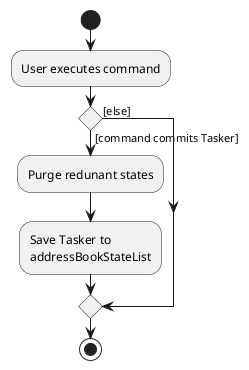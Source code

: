 @startuml
start
:User executes command;

'Since the beta syntax does not support placing the condition outside the
'diamond we place it as the true branch instead.

if () then ([command commits Tasker])
    :Purge redunant states;
    :Save Tasker to
    addressBookStateList;
else ([else])
endif
stop
@enduml
